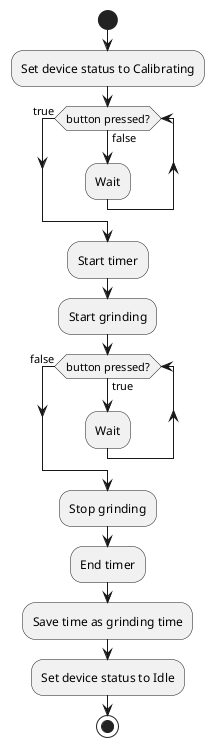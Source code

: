 @startuml
'https://plantuml.com/activity-diagram-beta

start

:Set device status to Calibrating;

while (button pressed?) is (false)
  :Wait;
endwhile (true)

:Start timer;
:Start grinding;

while (button pressed?) is (true)
  :Wait;
endwhile (false)

:Stop grinding;
:End timer;

:Save time as grinding time;

:Set device status to Idle;

stop

@enduml
